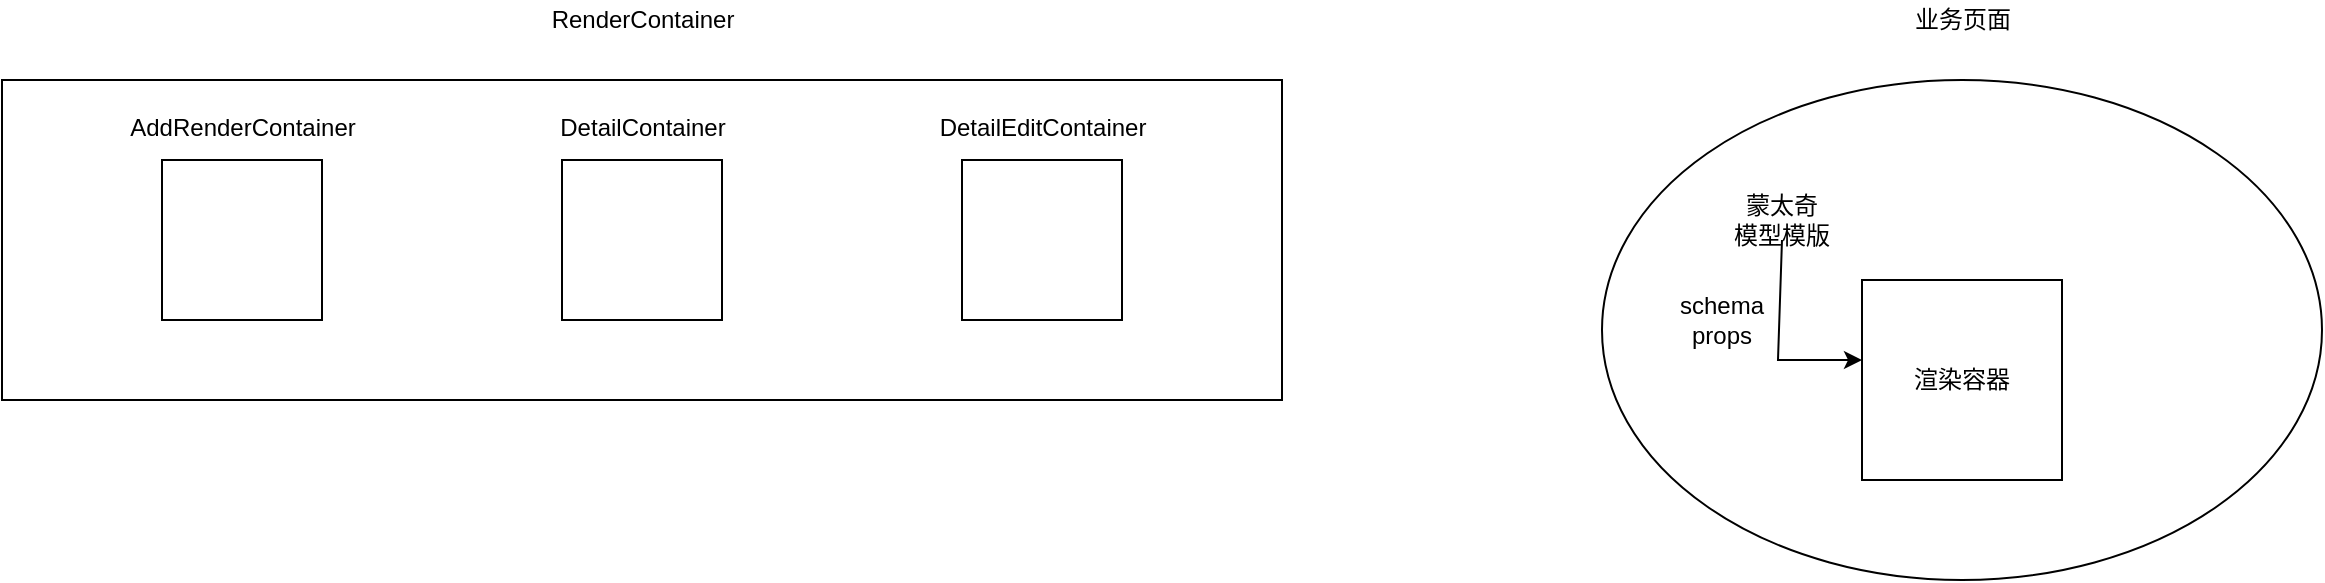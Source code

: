<mxfile version="12.9.2" type="github">
  <diagram id="q-bwgxVIxM5L8j6qXdZT" name="Page-1">
    <mxGraphModel dx="2066" dy="1163" grid="1" gridSize="10" guides="1" tooltips="1" connect="1" arrows="1" fold="1" page="1" pageScale="1" pageWidth="1600" pageHeight="900" math="0" shadow="0">
      <root>
        <mxCell id="0" />
        <mxCell id="1" parent="0" />
        <mxCell id="92n_hiXEbpLkst9ryyDM-1" value="" style="whiteSpace=wrap;html=1;aspect=fixed;" vertex="1" parent="1">
          <mxGeometry x="160" y="120" width="80" height="80" as="geometry" />
        </mxCell>
        <mxCell id="92n_hiXEbpLkst9ryyDM-2" value="AddRenderContainer" style="text;html=1;align=center;verticalAlign=middle;resizable=0;points=[];autosize=1;" vertex="1" parent="1">
          <mxGeometry x="135" y="94" width="130" height="20" as="geometry" />
        </mxCell>
        <mxCell id="92n_hiXEbpLkst9ryyDM-3" value="" style="whiteSpace=wrap;html=1;aspect=fixed;" vertex="1" parent="1">
          <mxGeometry x="360" y="120" width="80" height="80" as="geometry" />
        </mxCell>
        <mxCell id="92n_hiXEbpLkst9ryyDM-4" value="DetailContainer" style="text;html=1;align=center;verticalAlign=middle;resizable=0;points=[];autosize=1;" vertex="1" parent="1">
          <mxGeometry x="350" y="94" width="100" height="20" as="geometry" />
        </mxCell>
        <mxCell id="92n_hiXEbpLkst9ryyDM-5" value="" style="whiteSpace=wrap;html=1;aspect=fixed;" vertex="1" parent="1">
          <mxGeometry x="560" y="120" width="80" height="80" as="geometry" />
        </mxCell>
        <mxCell id="92n_hiXEbpLkst9ryyDM-6" value="DetailEditContainer" style="text;html=1;align=center;verticalAlign=middle;resizable=0;points=[];autosize=1;" vertex="1" parent="1">
          <mxGeometry x="540" y="94" width="120" height="20" as="geometry" />
        </mxCell>
        <mxCell id="92n_hiXEbpLkst9ryyDM-9" value="" style="rounded=0;whiteSpace=wrap;html=1;fillColor=none;" vertex="1" parent="1">
          <mxGeometry x="80" y="80" width="640" height="160" as="geometry" />
        </mxCell>
        <mxCell id="92n_hiXEbpLkst9ryyDM-10" value="RenderContainer" style="text;html=1;align=center;verticalAlign=middle;resizable=0;points=[];autosize=1;" vertex="1" parent="1">
          <mxGeometry x="345" y="40" width="110" height="20" as="geometry" />
        </mxCell>
        <mxCell id="92n_hiXEbpLkst9ryyDM-11" value="" style="ellipse;whiteSpace=wrap;html=1;" vertex="1" parent="1">
          <mxGeometry x="880" y="80" width="360" height="250" as="geometry" />
        </mxCell>
        <mxCell id="92n_hiXEbpLkst9ryyDM-12" value="业务页面" style="text;html=1;align=center;verticalAlign=middle;resizable=0;points=[];autosize=1;" vertex="1" parent="1">
          <mxGeometry x="1030" y="40" width="60" height="20" as="geometry" />
        </mxCell>
        <mxCell id="92n_hiXEbpLkst9ryyDM-13" value="渲染容器" style="whiteSpace=wrap;html=1;aspect=fixed;" vertex="1" parent="1">
          <mxGeometry x="1010" y="180" width="100" height="100" as="geometry" />
        </mxCell>
        <mxCell id="92n_hiXEbpLkst9ryyDM-14" value="蒙太奇&lt;br&gt;模型模版" style="text;html=1;strokeColor=none;fillColor=none;align=center;verticalAlign=middle;whiteSpace=wrap;rounded=0;" vertex="1" parent="1">
          <mxGeometry x="940" y="140" width="60" height="20" as="geometry" />
        </mxCell>
        <mxCell id="92n_hiXEbpLkst9ryyDM-16" value="" style="endArrow=classic;html=1;rounded=0;exitX=0.5;exitY=1;exitDx=0;exitDy=0;" edge="1" parent="1" source="92n_hiXEbpLkst9ryyDM-14">
          <mxGeometry width="50" height="50" relative="1" as="geometry">
            <mxPoint x="968" y="170" as="sourcePoint" />
            <mxPoint x="1010" y="220" as="targetPoint" />
            <Array as="points">
              <mxPoint x="968" y="220" />
            </Array>
          </mxGeometry>
        </mxCell>
        <mxCell id="92n_hiXEbpLkst9ryyDM-17" value="schema&lt;br&gt;props" style="text;html=1;strokeColor=none;fillColor=none;align=center;verticalAlign=middle;whiteSpace=wrap;rounded=0;" vertex="1" parent="1">
          <mxGeometry x="920" y="190" width="40" height="20" as="geometry" />
        </mxCell>
      </root>
    </mxGraphModel>
  </diagram>
</mxfile>
